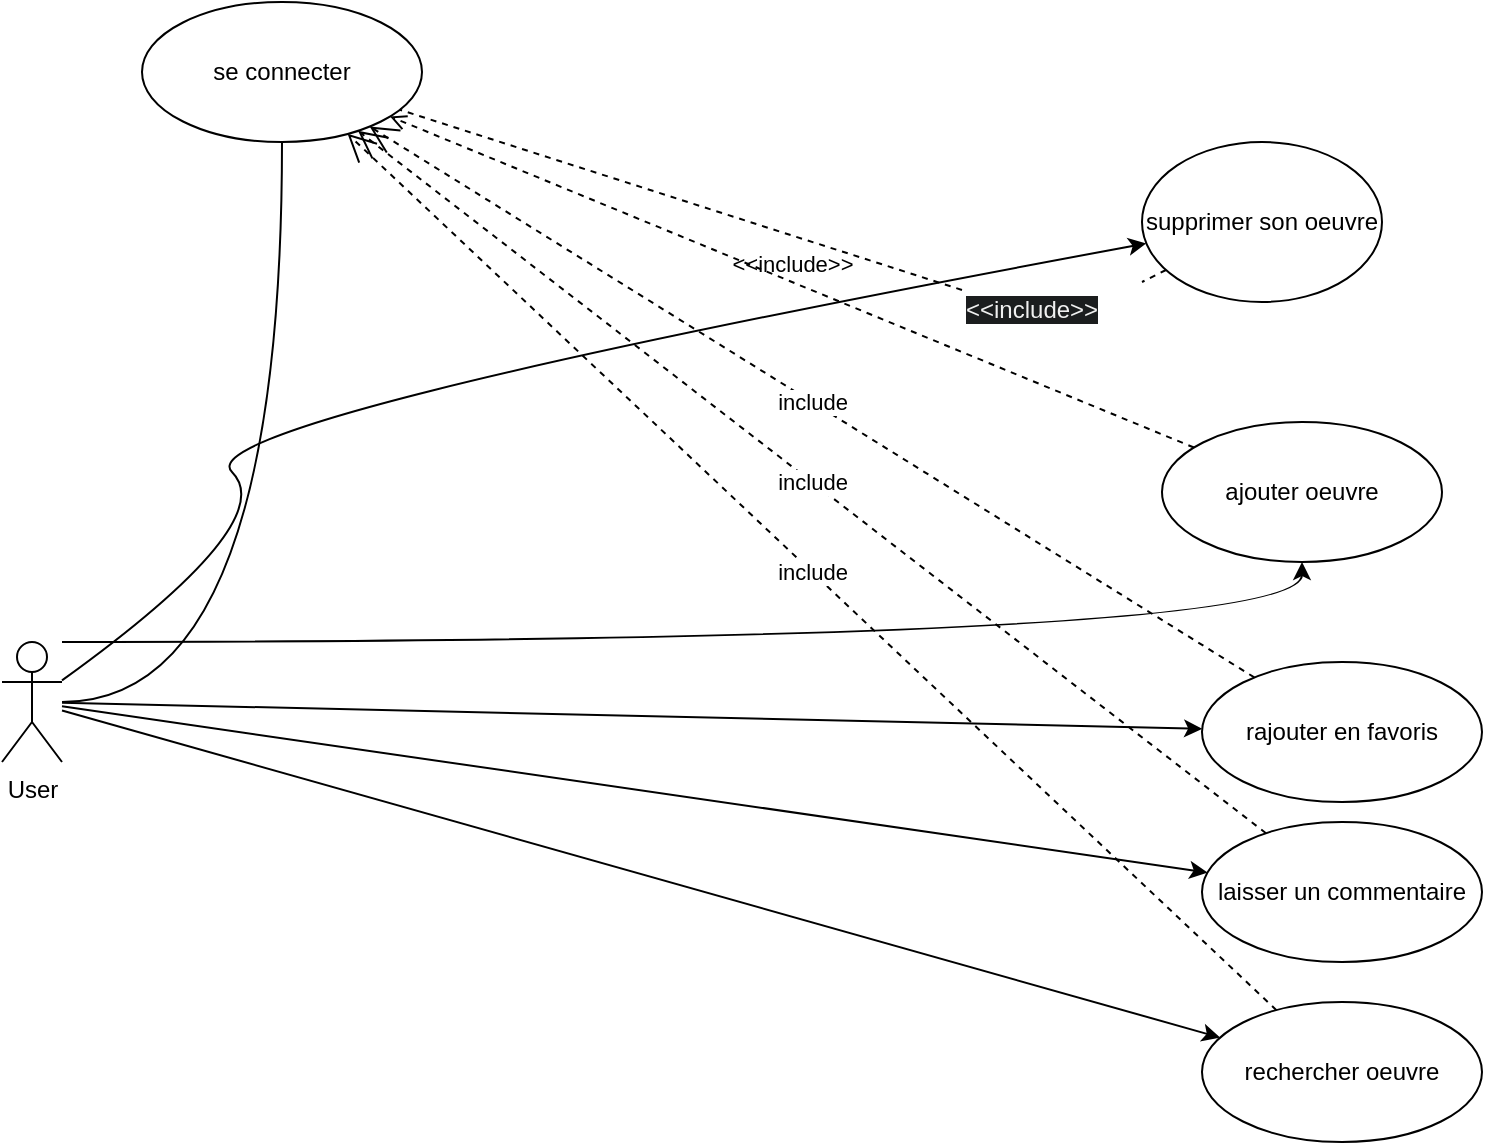 <mxfile version="24.4.0" type="device">
  <diagram name="Page-1" id="1VOUDAubqYs-Jm-ugrzu">
    <mxGraphModel dx="934" dy="452" grid="1" gridSize="10" guides="1" tooltips="1" connect="1" arrows="1" fold="1" page="1" pageScale="1" pageWidth="850" pageHeight="1100" math="0" shadow="0">
      <root>
        <mxCell id="0" />
        <mxCell id="1" parent="0" />
        <mxCell id="4EKFbNZDz_hPAvsTpn6M-14" style="edgeStyle=orthogonalEdgeStyle;rounded=0;orthogonalLoop=1;jettySize=auto;html=1;endArrow=none;endFill=0;curved=1;" edge="1" parent="1" source="4EKFbNZDz_hPAvsTpn6M-15" target="4EKFbNZDz_hPAvsTpn6M-16">
          <mxGeometry relative="1" as="geometry" />
        </mxCell>
        <mxCell id="4EKFbNZDz_hPAvsTpn6M-15" value="User" style="shape=umlActor;verticalLabelPosition=bottom;verticalAlign=top;html=1;" vertex="1" parent="1">
          <mxGeometry x="60" y="870" width="30" height="60" as="geometry" />
        </mxCell>
        <mxCell id="4EKFbNZDz_hPAvsTpn6M-16" value="se connecter" style="ellipse;whiteSpace=wrap;html=1;" vertex="1" parent="1">
          <mxGeometry x="130" y="550" width="140" height="70" as="geometry" />
        </mxCell>
        <mxCell id="4EKFbNZDz_hPAvsTpn6M-18" value="ajouter oeuvre" style="ellipse;whiteSpace=wrap;html=1;" vertex="1" parent="1">
          <mxGeometry x="640" y="760" width="140" height="70" as="geometry" />
        </mxCell>
        <mxCell id="4EKFbNZDz_hPAvsTpn6M-19" style="rounded=0;orthogonalLoop=1;jettySize=auto;html=1;endArrow=classic;endFill=1;" edge="1" parent="1" source="4EKFbNZDz_hPAvsTpn6M-15" target="4EKFbNZDz_hPAvsTpn6M-20">
          <mxGeometry relative="1" as="geometry">
            <mxPoint x="-30" y="1010" as="sourcePoint" />
          </mxGeometry>
        </mxCell>
        <mxCell id="4EKFbNZDz_hPAvsTpn6M-20" value="rechercher oeuvre" style="ellipse;whiteSpace=wrap;html=1;" vertex="1" parent="1">
          <mxGeometry x="660" y="1050" width="140" height="70" as="geometry" />
        </mxCell>
        <mxCell id="4EKFbNZDz_hPAvsTpn6M-21" style="rounded=0;orthogonalLoop=1;jettySize=auto;html=1;endArrow=classic;endFill=1;startArrow=none;startFill=0;" edge="1" parent="1" source="4EKFbNZDz_hPAvsTpn6M-15" target="4EKFbNZDz_hPAvsTpn6M-22">
          <mxGeometry relative="1" as="geometry">
            <mxPoint x="-25" y="1040" as="sourcePoint" />
          </mxGeometry>
        </mxCell>
        <mxCell id="4EKFbNZDz_hPAvsTpn6M-22" value="rajouter en favoris" style="ellipse;whiteSpace=wrap;html=1;" vertex="1" parent="1">
          <mxGeometry x="660" y="880" width="140" height="70" as="geometry" />
        </mxCell>
        <mxCell id="4EKFbNZDz_hPAvsTpn6M-23" style="rounded=0;orthogonalLoop=1;jettySize=auto;html=1;endArrow=classic;endFill=1;" edge="1" parent="1" source="4EKFbNZDz_hPAvsTpn6M-15" target="4EKFbNZDz_hPAvsTpn6M-24">
          <mxGeometry relative="1" as="geometry">
            <mxPoint x="-40" y="1030" as="sourcePoint" />
          </mxGeometry>
        </mxCell>
        <mxCell id="4EKFbNZDz_hPAvsTpn6M-24" value="laisser un commentaire" style="ellipse;whiteSpace=wrap;html=1;" vertex="1" parent="1">
          <mxGeometry x="660" y="960" width="140" height="70" as="geometry" />
        </mxCell>
        <mxCell id="4EKFbNZDz_hPAvsTpn6M-27" value="&amp;lt;&amp;lt;include&amp;gt;&amp;gt;" style="html=1;verticalAlign=bottom;labelBackgroundColor=none;endArrow=open;endFill=0;dashed=1;rounded=0;" edge="1" parent="1" source="4EKFbNZDz_hPAvsTpn6M-18" target="4EKFbNZDz_hPAvsTpn6M-16">
          <mxGeometry width="160" relative="1" as="geometry">
            <mxPoint x="300" y="1241.103" as="sourcePoint" />
            <mxPoint x="530" y="870" as="targetPoint" />
          </mxGeometry>
        </mxCell>
        <mxCell id="4EKFbNZDz_hPAvsTpn6M-34" value="supprimer son oeuvre" style="ellipse;whiteSpace=wrap;html=1;" vertex="1" parent="1">
          <mxGeometry x="630" y="620" width="120" height="80" as="geometry" />
        </mxCell>
        <mxCell id="4EKFbNZDz_hPAvsTpn6M-35" value="" style="endArrow=none;dashed=1;html=1;rounded=0;" edge="1" parent="1" source="4EKFbNZDz_hPAvsTpn6M-39" target="4EKFbNZDz_hPAvsTpn6M-16">
          <mxGeometry width="50" height="50" relative="1" as="geometry">
            <mxPoint x="680" y="970" as="sourcePoint" />
            <mxPoint x="730" y="920" as="targetPoint" />
          </mxGeometry>
        </mxCell>
        <mxCell id="4EKFbNZDz_hPAvsTpn6M-37" value="" style="edgeStyle=orthogonalEdgeStyle;rounded=0;orthogonalLoop=1;jettySize=auto;html=1;endArrow=classic;endFill=1;curved=1;" edge="1" parent="1" source="4EKFbNZDz_hPAvsTpn6M-15" target="4EKFbNZDz_hPAvsTpn6M-18">
          <mxGeometry relative="1" as="geometry">
            <mxPoint x="90" y="900" as="sourcePoint" />
            <mxPoint x="630" y="910" as="targetPoint" />
            <Array as="points">
              <mxPoint x="710" y="870" />
            </Array>
          </mxGeometry>
        </mxCell>
        <mxCell id="4EKFbNZDz_hPAvsTpn6M-40" value="" style="endArrow=none;dashed=1;html=1;rounded=0;" edge="1" parent="1" source="4EKFbNZDz_hPAvsTpn6M-34" target="4EKFbNZDz_hPAvsTpn6M-39">
          <mxGeometry width="50" height="50" relative="1" as="geometry">
            <mxPoint x="708" y="971" as="sourcePoint" />
            <mxPoint x="489" y="820" as="targetPoint" />
          </mxGeometry>
        </mxCell>
        <mxCell id="4EKFbNZDz_hPAvsTpn6M-39" value="&lt;span style=&quot;color: rgb(240, 240, 240); font-family: Helvetica; font-size: 12px; font-style: normal; font-variant-ligatures: normal; font-variant-caps: normal; font-weight: 400; letter-spacing: normal; orphans: 2; text-align: left; text-indent: 0px; text-transform: none; widows: 2; word-spacing: 0px; -webkit-text-stroke-width: 0px; white-space: normal; background-color: rgb(27, 29, 30); text-decoration-thickness: initial; text-decoration-style: initial; text-decoration-color: initial; display: inline !important; float: none;&quot;&gt;&amp;lt;&amp;lt;include&amp;gt;&amp;gt;&lt;/span&gt;" style="text;whiteSpace=wrap;html=1;" vertex="1" parent="1">
          <mxGeometry x="540" y="690" width="100" height="40" as="geometry" />
        </mxCell>
        <mxCell id="4EKFbNZDz_hPAvsTpn6M-50" value="include" style="endArrow=open;endSize=12;dashed=1;html=1;rounded=0;" edge="1" parent="1" source="4EKFbNZDz_hPAvsTpn6M-24" target="4EKFbNZDz_hPAvsTpn6M-16">
          <mxGeometry width="160" relative="1" as="geometry">
            <mxPoint x="659.995" y="975.464" as="sourcePoint" />
            <mxPoint x="477.998" y="900.005" as="targetPoint" />
          </mxGeometry>
        </mxCell>
        <mxCell id="4EKFbNZDz_hPAvsTpn6M-51" value="include" style="endArrow=open;endSize=12;dashed=1;html=1;rounded=0;" edge="1" parent="1" source="4EKFbNZDz_hPAvsTpn6M-22" target="4EKFbNZDz_hPAvsTpn6M-16">
          <mxGeometry width="160" relative="1" as="geometry">
            <mxPoint x="686" y="903" as="sourcePoint" />
            <mxPoint x="504" y="827" as="targetPoint" />
          </mxGeometry>
        </mxCell>
        <mxCell id="4EKFbNZDz_hPAvsTpn6M-52" value="include" style="endArrow=open;endSize=12;dashed=1;html=1;rounded=0;" edge="1" parent="1" source="4EKFbNZDz_hPAvsTpn6M-20" target="4EKFbNZDz_hPAvsTpn6M-16">
          <mxGeometry width="160" relative="1" as="geometry">
            <mxPoint x="660" y="987" as="sourcePoint" />
            <mxPoint x="452" y="843" as="targetPoint" />
          </mxGeometry>
        </mxCell>
        <mxCell id="4EKFbNZDz_hPAvsTpn6M-56" value="" style="curved=1;endArrow=classic;html=1;rounded=0;" edge="1" parent="1" source="4EKFbNZDz_hPAvsTpn6M-15" target="4EKFbNZDz_hPAvsTpn6M-34">
          <mxGeometry width="50" height="50" relative="1" as="geometry">
            <mxPoint x="150" y="810" as="sourcePoint" />
            <mxPoint x="200" y="760" as="targetPoint" />
            <Array as="points">
              <mxPoint x="200" y="810" />
              <mxPoint x="150" y="760" />
            </Array>
          </mxGeometry>
        </mxCell>
      </root>
    </mxGraphModel>
  </diagram>
</mxfile>
